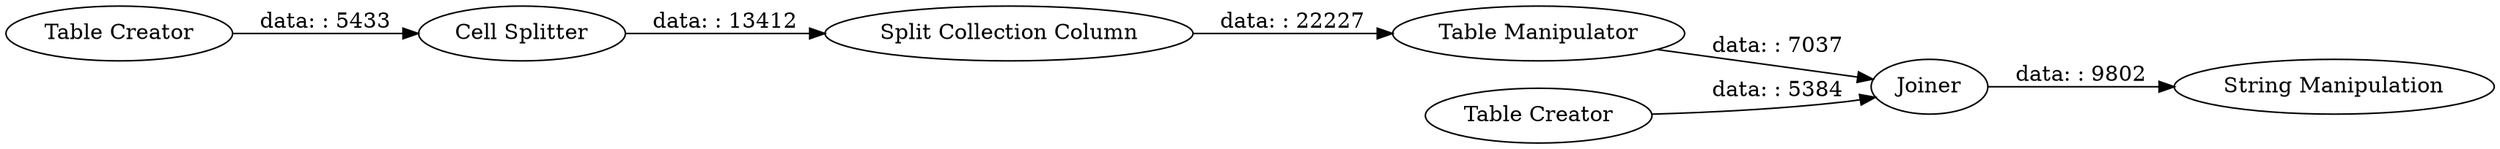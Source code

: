 digraph {
	"-1258567004872335793_7" [label="String Manipulation"]
	"-1258567004872335793_1" [label="Table Creator"]
	"-1258567004872335793_5" [label="Table Manipulator"]
	"-1258567004872335793_3" [label="Cell Splitter"]
	"-1258567004872335793_2" [label="Table Creator"]
	"-1258567004872335793_4" [label="Split Collection Column"]
	"-1258567004872335793_6" [label=Joiner]
	"-1258567004872335793_6" -> "-1258567004872335793_7" [label="data: : 9802"]
	"-1258567004872335793_4" -> "-1258567004872335793_5" [label="data: : 22227"]
	"-1258567004872335793_1" -> "-1258567004872335793_3" [label="data: : 5433"]
	"-1258567004872335793_5" -> "-1258567004872335793_6" [label="data: : 7037"]
	"-1258567004872335793_3" -> "-1258567004872335793_4" [label="data: : 13412"]
	"-1258567004872335793_2" -> "-1258567004872335793_6" [label="data: : 5384"]
	rankdir=LR
}
